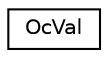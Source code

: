 digraph G
{
  edge [fontname="Helvetica",fontsize="10",labelfontname="Helvetica",labelfontsize="10"];
  node [fontname="Helvetica",fontsize="10",shape=record];
  rankdir=LR;
  Node1 [label="OcVal",height=0.2,width=0.4,color="black", fillcolor="white", style="filled",URL="$d9/d91/structOcVal.html"];
}
